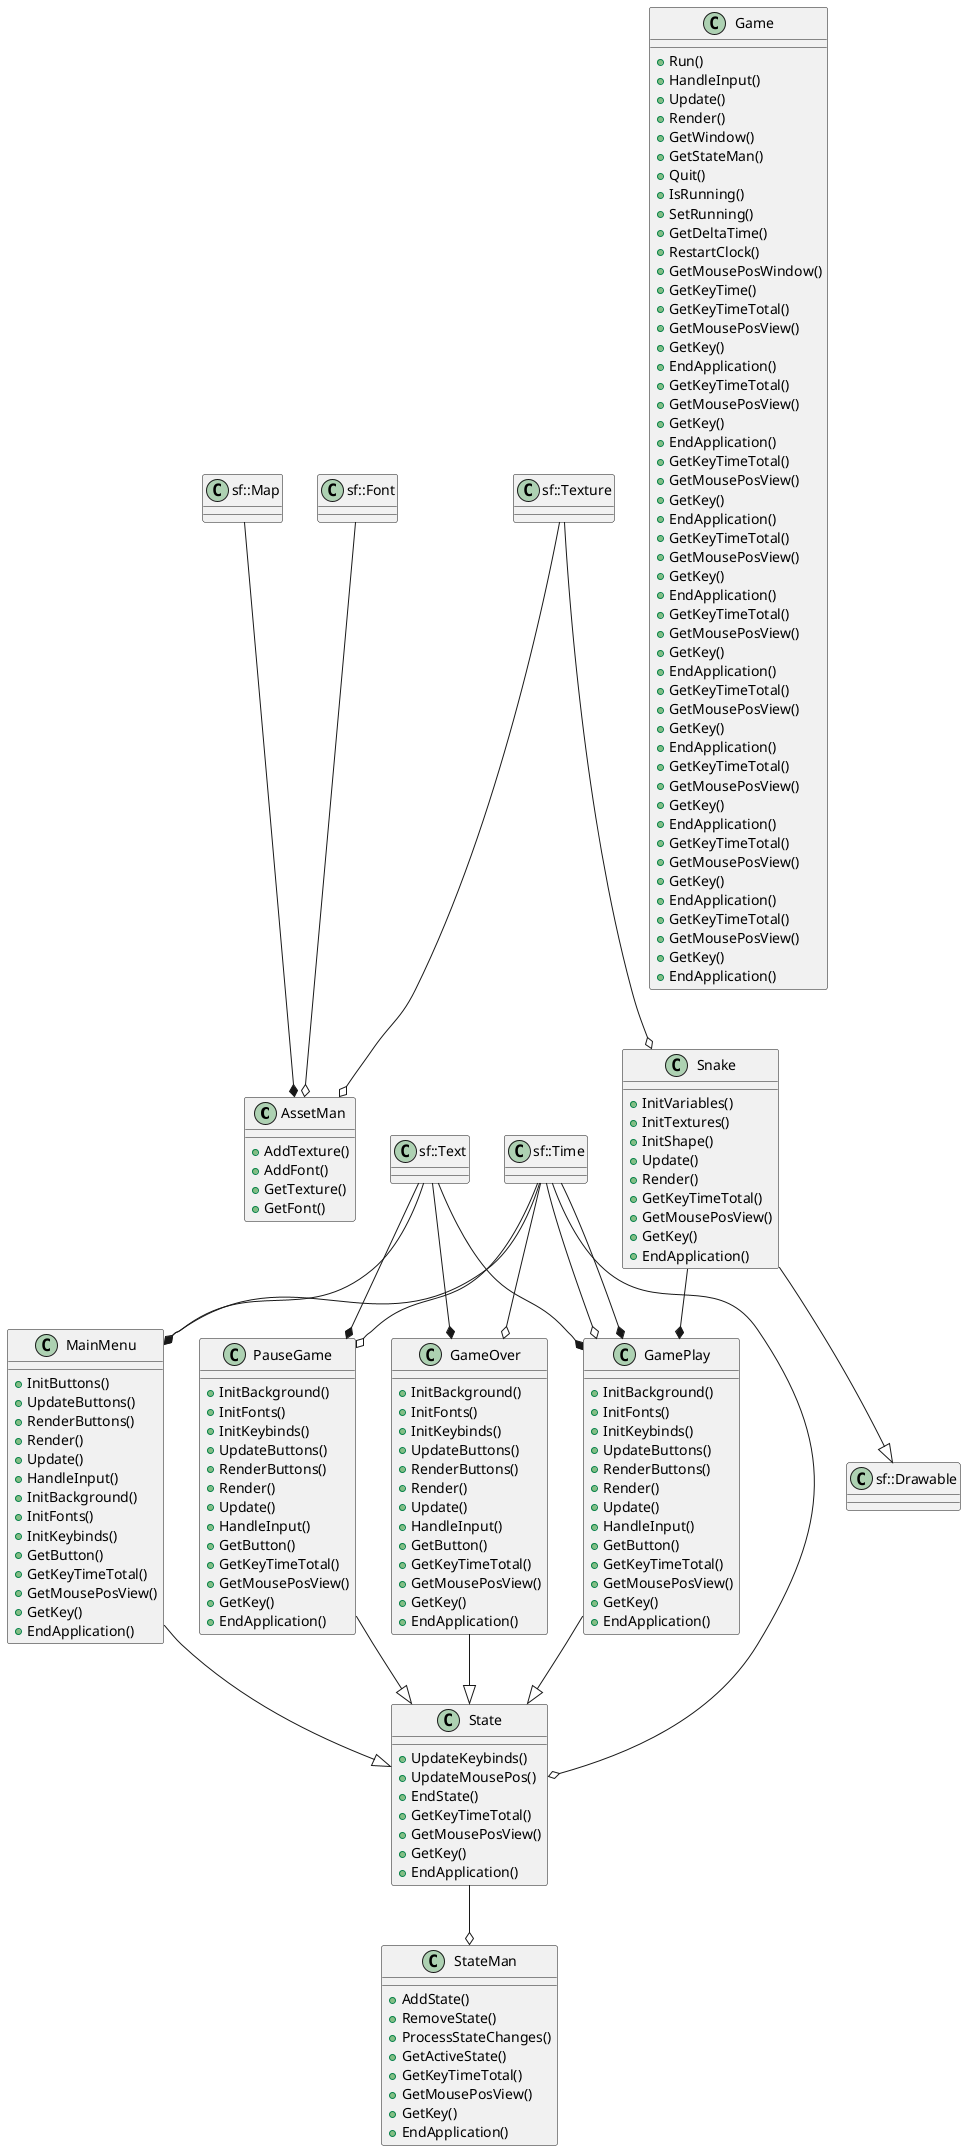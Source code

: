 @startuml Diagrama

class AssetMan{
    +AddTexture()
    +AddFont()
    +GetTexture()
    +GetFont()
}  
class Game{
    +Run()
    +HandleInput()
    +Update()
    +Render()
    +GetWindow()
    +GetStateMan()
    +Quit()
    +IsRunning()
    +SetRunning()
    +GetDeltaTime()
    +RestartClock()
    +GetMousePosWindow()
    +GetKeyTime()
    +GetKeyTimeTotal()
    +GetMousePosView()
    +GetKey()
    +EndApplication()
    +GetKeyTimeTotal()
    +GetMousePosView()
    +GetKey()
    +EndApplication()
    +GetKeyTimeTotal()
    +GetMousePosView()
    +GetKey()
    +EndApplication()
    +GetKeyTimeTotal()
    +GetMousePosView()
    +GetKey()
    +EndApplication()
    +GetKeyTimeTotal()
    +GetMousePosView()
    +GetKey()
    +EndApplication()
    +GetKeyTimeTotal()
    +GetMousePosView()
    +GetKey()
    +EndApplication()
    +GetKeyTimeTotal()
    +GetMousePosView()
    +GetKey()
    +EndApplication()
    +GetKeyTimeTotal()
    +GetMousePosView()
    +GetKey()
    +EndApplication()
    +GetKeyTimeTotal()
    +GetMousePosView()
    +GetKey()
    +EndApplication()
}
class MainMenu{
    +InitButtons()
    +UpdateButtons()
    +RenderButtons()
    +Render()
    +Update()
    +HandleInput()
    +InitBackground()
    +InitFonts()
    +InitKeybinds()
    +GetButton()
    +GetKeyTimeTotal()
    +GetMousePosView()
    +GetKey()
    +EndApplication()
}
class State{
    +UpdateKeybinds()
    +UpdateMousePos()
    +EndState()
    +GetKeyTimeTotal()
    +GetMousePosView()
    +GetKey()
    +EndApplication()
}
class PauseGame{
    +InitBackground()
    +InitFonts()
    +InitKeybinds()
    +UpdateButtons()
    +RenderButtons()
    +Render()
    +Update()
    +HandleInput()
    +GetButton()
    +GetKeyTimeTotal()
    +GetMousePosView()
    +GetKey()
    +EndApplication()
}
class StateMan{
    +AddState()
    +RemoveState()
    +ProcessStateChanges()
    +GetActiveState()
    +GetKeyTimeTotal()
    +GetMousePosView()
    +GetKey()
    +EndApplication()
}
class GamePlay{
    +InitBackground()
    +InitFonts()
    +InitKeybinds()
    +UpdateButtons()
    +RenderButtons()
    +Render()
    +Update()
    +HandleInput()
    +GetButton()
    +GetKeyTimeTotal()
    +GetMousePosView()
    +GetKey()
    +EndApplication()
} 
class Snake{
    +InitVariables()
    +InitTextures()
    +InitShape()
    +Update()
    +Render()
    +GetKeyTimeTotal()
    +GetMousePosView()
    +GetKey()
    +EndApplication()
}
class GameOver{
    +InitBackground()
    +InitFonts()
    +InitKeybinds()
    +UpdateButtons()
    +RenderButtons()
    +Render()
    +Update()
    +HandleInput()
    +GetButton()
    +GetKeyTimeTotal()
    +GetMousePosView()
    +GetKey()
    +EndApplication()
}
class sf::Drawable
class sf::Time
class sf::Text
class sf::Texture
class sf::Font
class sf::Map

GamePlay --|> State
GameOver --|> State
MainMenu --|> State
PauseGame --|> State
Snake --|> sf::Drawable





sf::Time --o GameOver
sf::Time --o GamePlay
sf::Time --o MainMenu
sf::Time --o PauseGame
sf::Time --o State
State --o StateMan
sf::Texture --o AssetMan
sf::Font --o AssetMan
sf::Texture --o Snake



Snake --* GamePlay
sf::Text --* MainMenu
sf::Map --* AssetMan
sf::Text --* GameOver
sf::Text --* GamePlay
sf::Time --* GamePlay
sf::Text --* PauseGame


@enduml





